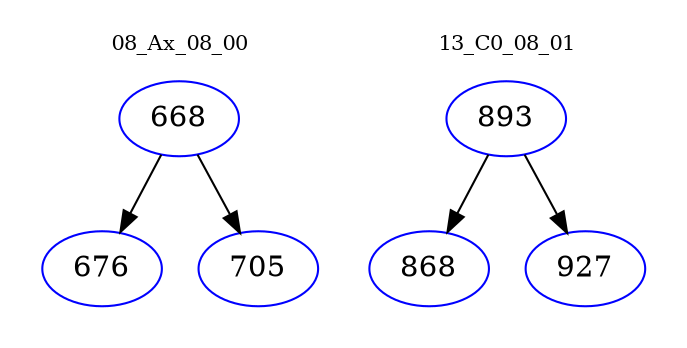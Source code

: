 digraph{
subgraph cluster_0 {
color = white
label = "08_Ax_08_00";
fontsize=10;
T0_668 [label="668", color="blue"]
T0_668 -> T0_676 [color="black"]
T0_676 [label="676", color="blue"]
T0_668 -> T0_705 [color="black"]
T0_705 [label="705", color="blue"]
}
subgraph cluster_1 {
color = white
label = "13_C0_08_01";
fontsize=10;
T1_893 [label="893", color="blue"]
T1_893 -> T1_868 [color="black"]
T1_868 [label="868", color="blue"]
T1_893 -> T1_927 [color="black"]
T1_927 [label="927", color="blue"]
}
}
